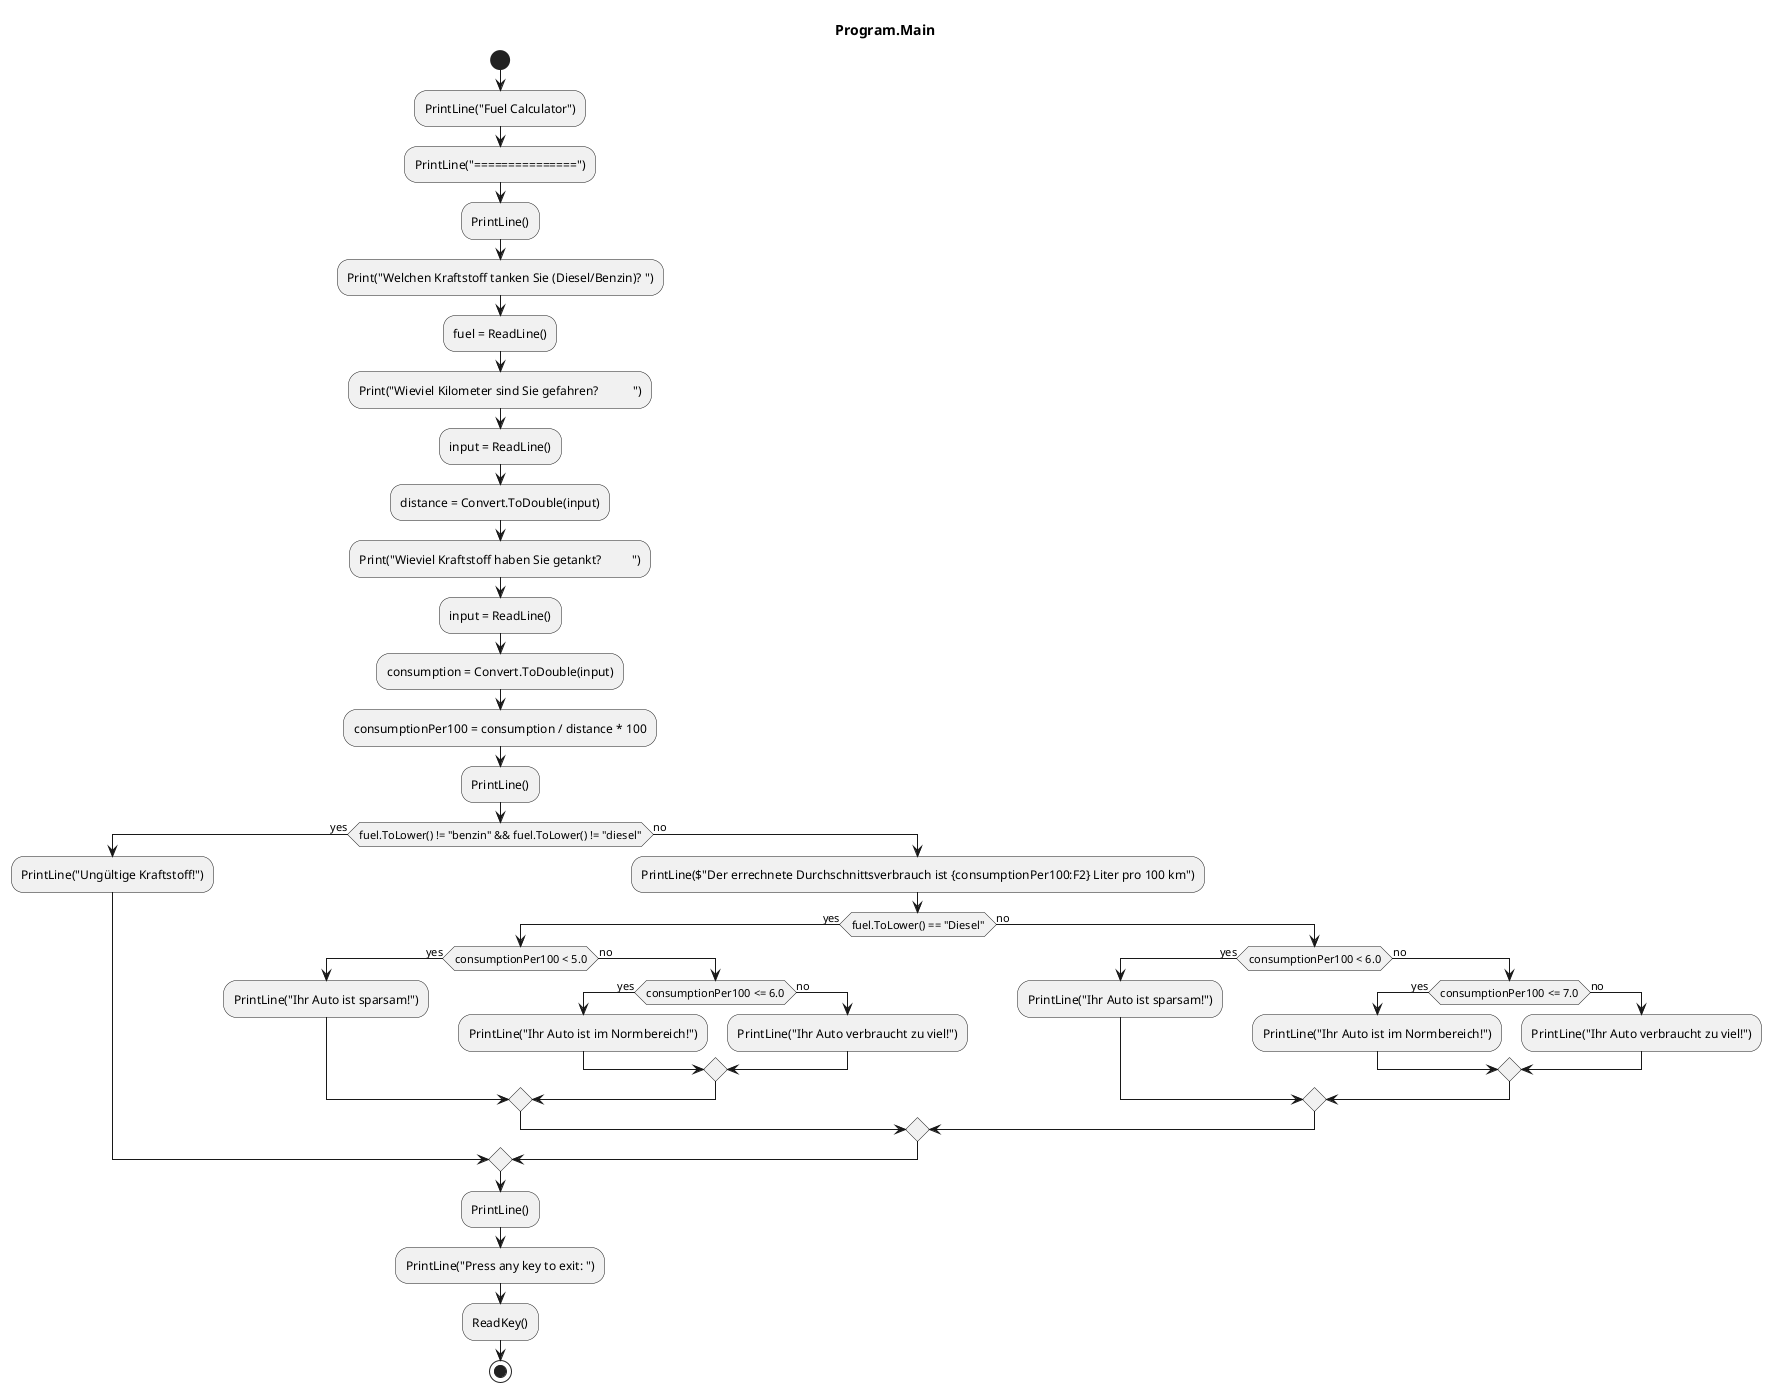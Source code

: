 @startuml Program.Main
title Program.Main
start
:PrintLine("Fuel Calculator");
:PrintLine("===============");
:PrintLine();
:Print("Welchen Kraftstoff tanken Sie (Diesel/Benzin)? ");
:fuel = ReadLine();
:Print("Wieviel Kilometer sind Sie gefahren?           ");
:input = ReadLine();
:distance = Convert.ToDouble(input);
:Print("Wieviel Kraftstoff haben Sie getankt?          ");
:input = ReadLine();
:consumption = Convert.ToDouble(input);
:consumptionPer100 = consumption / distance * 100;
:PrintLine();
if (fuel.ToLower() != "benzin" && fuel.ToLower() != "diesel") then (yes)
    :PrintLine("Ungültige Kraftstoff!");
  else (no)
      :PrintLine($"Der errechnete Durchschnittsverbrauch ist {consumptionPer100:F2} Liter pro 100 km");
      if (fuel.ToLower() == "Diesel") then (yes)
          if (consumptionPer100 < 5.0) then (yes)
              :PrintLine("Ihr Auto ist sparsam!");
            else (no)
              if (consumptionPer100 <= 6.0) then (yes)
                  :PrintLine("Ihr Auto ist im Normbereich!");
                else (no)
                    :PrintLine("Ihr Auto verbraucht zu viel!");
              endif
          endif
        else (no)
            if (consumptionPer100 < 6.0) then (yes)
                :PrintLine("Ihr Auto ist sparsam!");
              else (no)
                if (consumptionPer100 <= 7.0) then (yes)
                    :PrintLine("Ihr Auto ist im Normbereich!");
                  else (no)
                      :PrintLine("Ihr Auto verbraucht zu viel!");
                endif
            endif
      endif
endif
:PrintLine();
:PrintLine("Press any key to exit: ");
:ReadKey();
stop
@enduml
